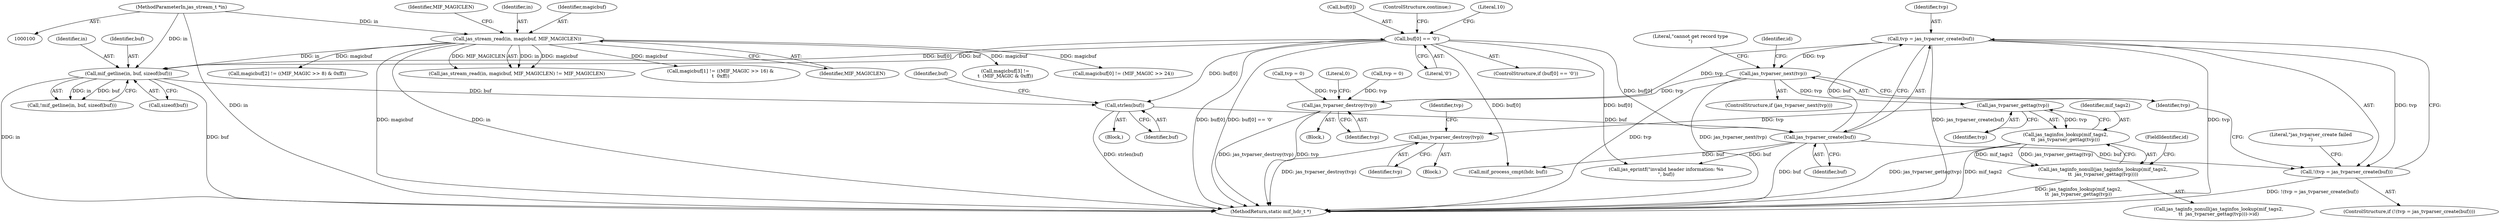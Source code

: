 digraph "0_jasper_d42b2388f7f8e0332c846675133acea151fc557a_42@API" {
"1000206" [label="(Call,tvp = jas_tvparser_create(buf))"];
"1000208" [label="(Call,jas_tvparser_create(buf))"];
"1000189" [label="(Call,buf[0] == '\0')"];
"1000179" [label="(Call,mif_getline(in, buf, sizeof(buf)))"];
"1000117" [label="(Call,jas_stream_read(in, magicbuf, MIF_MAGICLEN))"];
"1000101" [label="(MethodParameterIn,jas_stream_t *in)"];
"1000201" [label="(Call,strlen(buf))"];
"1000205" [label="(Call,!(tvp = jas_tvparser_create(buf)))"];
"1000215" [label="(Call,jas_tvparser_next(tvp))"];
"1000227" [label="(Call,jas_tvparser_gettag(tvp))"];
"1000225" [label="(Call,jas_taginfos_lookup(mif_tags2,\n\t\t  jas_tvparser_gettag(tvp)))"];
"1000224" [label="(Call,jas_taginfo_nonull(jas_taginfos_lookup(mif_tags2,\n\t\t  jas_tvparser_gettag(tvp))))"];
"1000230" [label="(Call,jas_tvparser_destroy(tvp))"];
"1000272" [label="(Call,jas_tvparser_destroy(tvp))"];
"1000209" [label="(Identifier,buf)"];
"1000227" [label="(Call,jas_tvparser_gettag(tvp))"];
"1000116" [label="(Call,jas_stream_read(in, magicbuf, MIF_MAGICLEN) != MIF_MAGICLEN)"];
"1000204" [label="(ControlStructure,if (!(tvp = jas_tvparser_create(buf))))"];
"1000190" [label="(Call,buf[0])"];
"1000224" [label="(Call,jas_taginfo_nonull(jas_taginfos_lookup(mif_tags2,\n\t\t  jas_tvparser_gettag(tvp))))"];
"1000226" [label="(Identifier,mif_tags2)"];
"1000254" [label="(Call,jas_eprintf(\"invalid header information: %s\n\", buf))"];
"1000275" [label="(Literal,0)"];
"1000200" [label="(Block,)"];
"1000134" [label="(Call,magicbuf[1] != ((MIF_MAGIC >> 16) &\n\t  0xff))"];
"1000118" [label="(Identifier,in)"];
"1000195" [label="(ControlStructure,continue;)"];
"1000203" [label="(Identifier,buf)"];
"1000212" [label="(Literal,\"jas_tvparser_create failed\n\")"];
"1000182" [label="(Call,sizeof(buf))"];
"1000119" [label="(Identifier,magicbuf)"];
"1000230" [label="(Call,jas_tvparser_destroy(tvp))"];
"1000120" [label="(Identifier,MIF_MAGICLEN)"];
"1000219" [label="(Literal,\"cannot get record type\n\")"];
"1000240" [label="(Call,mif_process_cmpt(hdr, buf))"];
"1000272" [label="(Call,jas_tvparser_destroy(tvp))"];
"1000214" [label="(ControlStructure,if (jas_tvparser_next(tvp)))"];
"1000197" [label="(Literal,10)"];
"1000178" [label="(Call,!mif_getline(in, buf, sizeof(buf)))"];
"1000126" [label="(Call,magicbuf[0] != (MIF_MAGIC >> 24))"];
"1000144" [label="(Call,magicbuf[2] != ((MIF_MAGIC >> 8) & 0xff))"];
"1000205" [label="(Call,!(tvp = jas_tvparser_create(buf)))"];
"1000229" [label="(FieldIdentifier,id)"];
"1000201" [label="(Call,strlen(buf))"];
"1000117" [label="(Call,jas_stream_read(in, magicbuf, MIF_MAGICLEN))"];
"1000189" [label="(Call,buf[0] == '\0')"];
"1000176" [label="(Block,)"];
"1000233" [label="(Identifier,tvp)"];
"1000121" [label="(Identifier,MIF_MAGICLEN)"];
"1000273" [label="(Identifier,tvp)"];
"1000112" [label="(Call,tvp = 0)"];
"1000101" [label="(MethodParameterIn,jas_stream_t *in)"];
"1000231" [label="(Identifier,tvp)"];
"1000215" [label="(Call,jas_tvparser_next(tvp))"];
"1000206" [label="(Call,tvp = jas_tvparser_create(buf))"];
"1000180" [label="(Identifier,in)"];
"1000228" [label="(Identifier,tvp)"];
"1000153" [label="(Call,magicbuf[3] !=\n\t  (MIF_MAGIC & 0xff))"];
"1000271" [label="(Block,)"];
"1000276" [label="(MethodReturn,static mif_hdr_t *)"];
"1000223" [label="(Call,jas_taginfo_nonull(jas_taginfos_lookup(mif_tags2,\n\t\t  jas_tvparser_gettag(tvp)))->id)"];
"1000232" [label="(Call,tvp = 0)"];
"1000225" [label="(Call,jas_taginfos_lookup(mif_tags2,\n\t\t  jas_tvparser_gettag(tvp)))"];
"1000208" [label="(Call,jas_tvparser_create(buf))"];
"1000188" [label="(ControlStructure,if (buf[0] == '\0'))"];
"1000216" [label="(Identifier,tvp)"];
"1000179" [label="(Call,mif_getline(in, buf, sizeof(buf)))"];
"1000193" [label="(Literal,'\0')"];
"1000181" [label="(Identifier,buf)"];
"1000202" [label="(Identifier,buf)"];
"1000222" [label="(Identifier,id)"];
"1000207" [label="(Identifier,tvp)"];
"1000206" -> "1000205"  [label="AST: "];
"1000206" -> "1000208"  [label="CFG: "];
"1000207" -> "1000206"  [label="AST: "];
"1000208" -> "1000206"  [label="AST: "];
"1000205" -> "1000206"  [label="CFG: "];
"1000206" -> "1000276"  [label="DDG: jas_tvparser_create(buf)"];
"1000206" -> "1000276"  [label="DDG: tvp"];
"1000206" -> "1000205"  [label="DDG: tvp"];
"1000208" -> "1000206"  [label="DDG: buf"];
"1000206" -> "1000215"  [label="DDG: tvp"];
"1000206" -> "1000272"  [label="DDG: tvp"];
"1000208" -> "1000209"  [label="CFG: "];
"1000209" -> "1000208"  [label="AST: "];
"1000208" -> "1000276"  [label="DDG: buf"];
"1000208" -> "1000205"  [label="DDG: buf"];
"1000189" -> "1000208"  [label="DDG: buf[0]"];
"1000201" -> "1000208"  [label="DDG: buf"];
"1000208" -> "1000240"  [label="DDG: buf"];
"1000208" -> "1000254"  [label="DDG: buf"];
"1000189" -> "1000188"  [label="AST: "];
"1000189" -> "1000193"  [label="CFG: "];
"1000190" -> "1000189"  [label="AST: "];
"1000193" -> "1000189"  [label="AST: "];
"1000195" -> "1000189"  [label="CFG: "];
"1000197" -> "1000189"  [label="CFG: "];
"1000189" -> "1000276"  [label="DDG: buf[0]"];
"1000189" -> "1000276"  [label="DDG: buf[0] == '\0'"];
"1000189" -> "1000179"  [label="DDG: buf[0]"];
"1000179" -> "1000189"  [label="DDG: buf"];
"1000189" -> "1000201"  [label="DDG: buf[0]"];
"1000189" -> "1000240"  [label="DDG: buf[0]"];
"1000189" -> "1000254"  [label="DDG: buf[0]"];
"1000179" -> "1000178"  [label="AST: "];
"1000179" -> "1000182"  [label="CFG: "];
"1000180" -> "1000179"  [label="AST: "];
"1000181" -> "1000179"  [label="AST: "];
"1000182" -> "1000179"  [label="AST: "];
"1000178" -> "1000179"  [label="CFG: "];
"1000179" -> "1000276"  [label="DDG: buf"];
"1000179" -> "1000276"  [label="DDG: in"];
"1000179" -> "1000178"  [label="DDG: in"];
"1000179" -> "1000178"  [label="DDG: buf"];
"1000117" -> "1000179"  [label="DDG: in"];
"1000101" -> "1000179"  [label="DDG: in"];
"1000179" -> "1000201"  [label="DDG: buf"];
"1000117" -> "1000116"  [label="AST: "];
"1000117" -> "1000120"  [label="CFG: "];
"1000118" -> "1000117"  [label="AST: "];
"1000119" -> "1000117"  [label="AST: "];
"1000120" -> "1000117"  [label="AST: "];
"1000121" -> "1000117"  [label="CFG: "];
"1000117" -> "1000276"  [label="DDG: in"];
"1000117" -> "1000276"  [label="DDG: magicbuf"];
"1000117" -> "1000116"  [label="DDG: in"];
"1000117" -> "1000116"  [label="DDG: magicbuf"];
"1000117" -> "1000116"  [label="DDG: MIF_MAGICLEN"];
"1000101" -> "1000117"  [label="DDG: in"];
"1000117" -> "1000126"  [label="DDG: magicbuf"];
"1000117" -> "1000134"  [label="DDG: magicbuf"];
"1000117" -> "1000144"  [label="DDG: magicbuf"];
"1000117" -> "1000153"  [label="DDG: magicbuf"];
"1000101" -> "1000100"  [label="AST: "];
"1000101" -> "1000276"  [label="DDG: in"];
"1000201" -> "1000200"  [label="AST: "];
"1000201" -> "1000202"  [label="CFG: "];
"1000202" -> "1000201"  [label="AST: "];
"1000203" -> "1000201"  [label="CFG: "];
"1000201" -> "1000276"  [label="DDG: strlen(buf)"];
"1000205" -> "1000204"  [label="AST: "];
"1000212" -> "1000205"  [label="CFG: "];
"1000216" -> "1000205"  [label="CFG: "];
"1000205" -> "1000276"  [label="DDG: !(tvp = jas_tvparser_create(buf))"];
"1000215" -> "1000214"  [label="AST: "];
"1000215" -> "1000216"  [label="CFG: "];
"1000216" -> "1000215"  [label="AST: "];
"1000219" -> "1000215"  [label="CFG: "];
"1000222" -> "1000215"  [label="CFG: "];
"1000215" -> "1000276"  [label="DDG: tvp"];
"1000215" -> "1000276"  [label="DDG: jas_tvparser_next(tvp)"];
"1000215" -> "1000227"  [label="DDG: tvp"];
"1000215" -> "1000272"  [label="DDG: tvp"];
"1000227" -> "1000225"  [label="AST: "];
"1000227" -> "1000228"  [label="CFG: "];
"1000228" -> "1000227"  [label="AST: "];
"1000225" -> "1000227"  [label="CFG: "];
"1000227" -> "1000225"  [label="DDG: tvp"];
"1000227" -> "1000230"  [label="DDG: tvp"];
"1000225" -> "1000224"  [label="AST: "];
"1000226" -> "1000225"  [label="AST: "];
"1000224" -> "1000225"  [label="CFG: "];
"1000225" -> "1000276"  [label="DDG: mif_tags2"];
"1000225" -> "1000276"  [label="DDG: jas_tvparser_gettag(tvp)"];
"1000225" -> "1000224"  [label="DDG: mif_tags2"];
"1000225" -> "1000224"  [label="DDG: jas_tvparser_gettag(tvp)"];
"1000224" -> "1000223"  [label="AST: "];
"1000229" -> "1000224"  [label="CFG: "];
"1000224" -> "1000276"  [label="DDG: jas_taginfos_lookup(mif_tags2,\n\t\t  jas_tvparser_gettag(tvp))"];
"1000230" -> "1000176"  [label="AST: "];
"1000230" -> "1000231"  [label="CFG: "];
"1000231" -> "1000230"  [label="AST: "];
"1000233" -> "1000230"  [label="CFG: "];
"1000230" -> "1000276"  [label="DDG: jas_tvparser_destroy(tvp)"];
"1000272" -> "1000271"  [label="AST: "];
"1000272" -> "1000273"  [label="CFG: "];
"1000273" -> "1000272"  [label="AST: "];
"1000275" -> "1000272"  [label="CFG: "];
"1000272" -> "1000276"  [label="DDG: tvp"];
"1000272" -> "1000276"  [label="DDG: jas_tvparser_destroy(tvp)"];
"1000232" -> "1000272"  [label="DDG: tvp"];
"1000112" -> "1000272"  [label="DDG: tvp"];
}
